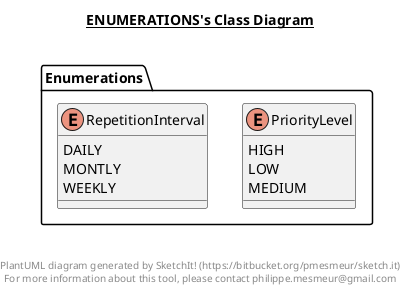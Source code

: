 @startuml

title __ENUMERATIONS's Class Diagram__\n

  namespace Enumerations {
    enum PriorityLevel {
      HIGH
      LOW
      MEDIUM
    }
  }
  

  namespace Enumerations {
    enum RepetitionInterval {
      DAILY
      MONTLY
      WEEKLY
    }
  }
  



right footer


PlantUML diagram generated by SketchIt! (https://bitbucket.org/pmesmeur/sketch.it)
For more information about this tool, please contact philippe.mesmeur@gmail.com
endfooter

@enduml
